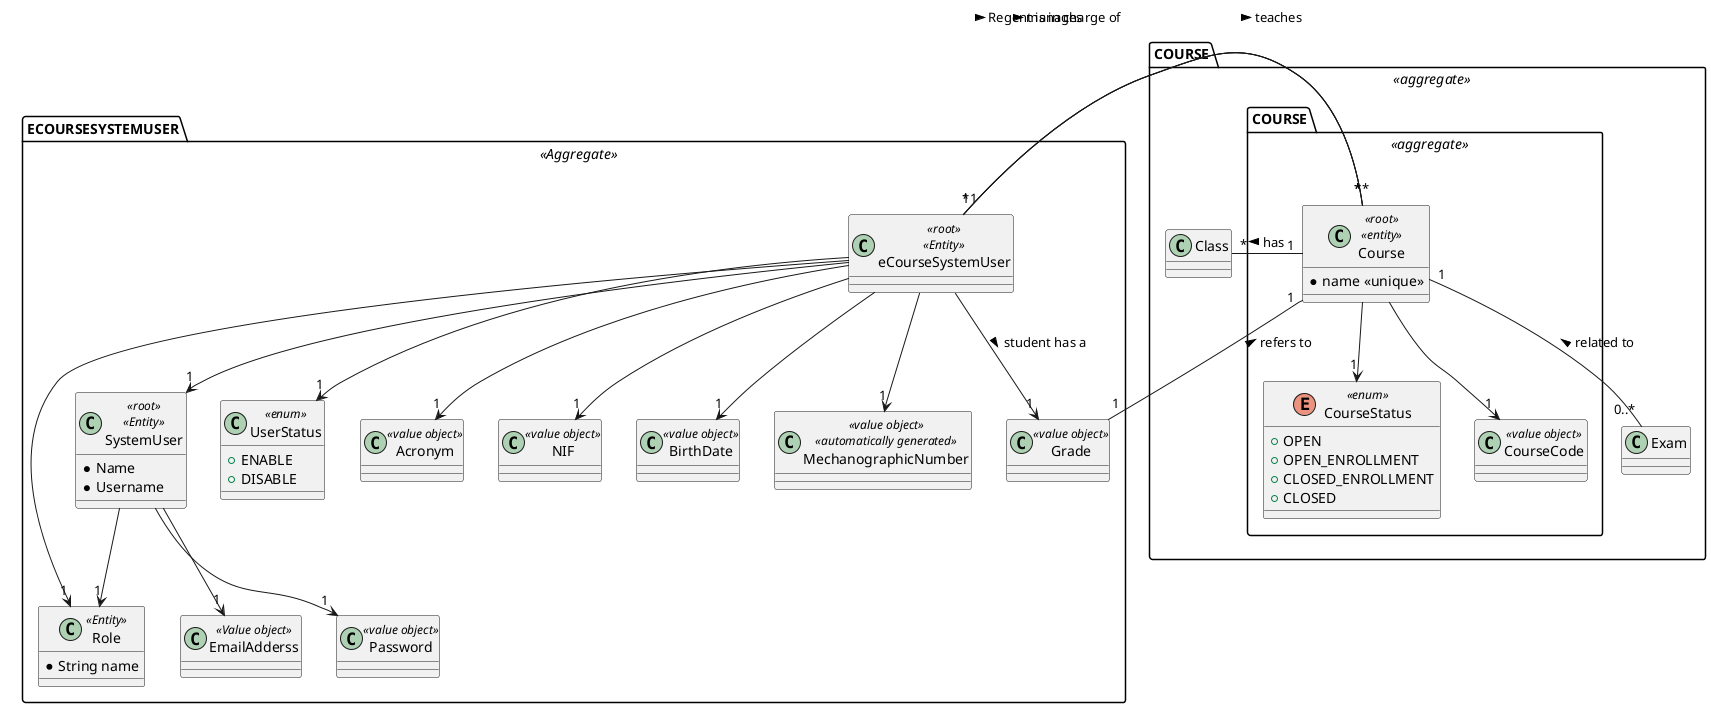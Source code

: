 @startuml
package "ECOURSESYSTEMUSER" <<Aggregate>> {

    class SystemUser <<root>> <<Entity>> {
        * Name
        * Username
    }

    class eCourseSystemUser <<root>> <<Entity>> {

    }

    class EmailAdderss <<Value object>>

    class Role <<Entity>> {
        * String name
    }

    class UserStatus <<enum>> {
        + ENABLE
        + DISABLE
    }

    class Password <<value object>>

    class Acronym <<value object>>

    class NIF <<value object>>

    class BirthDate <<value object>>

    class MechanographicNumber <<value object>> <<automatically generated>>

    class Grade <<value object>>

}

package "COURSE" <<aggregate>> {
package "COURSE" <<aggregate>> {
    class Course <<root>> <<entity>> {
        * name <<unique>>

    }

    enum CourseStatus <<enum>> {
        + OPEN
        + OPEN_ENROLLMENT
        + CLOSED_ENROLLMENT
        + CLOSED
    }

    class CourseCode <<value object>>
}



'Relationships


SystemUser --> "1" EmailAdderss
SystemUser --> "1" Password
SystemUser --> "1" Role

eCourseSystemUser --> "1" SystemUser
eCourseSystemUser --> "1" Role
eCourseSystemUser --> "1" UserStatus
eCourseSystemUser --> "1" Acronym
eCourseSystemUser --> "1" NIF
eCourseSystemUser --> "1" BirthDate
eCourseSystemUser --> "1" MechanographicNumber
eCourseSystemUser --> "1" Grade : student has a >

eCourseSystemUser "1" -- "*" Course : manages >

eCourseSystemUser "1" -- "*" Course : Regent is in charge of >



Course --> "1" CourseStatus
Course --> "1" CourseCode

Course "1" -- "1" Grade : refers to <
Course "1" -- "0..*" Exam : related to <

Course "1" - "*" Class : has >
Course "*" - "*" eCourseSystemUser : teaches <

@enduml